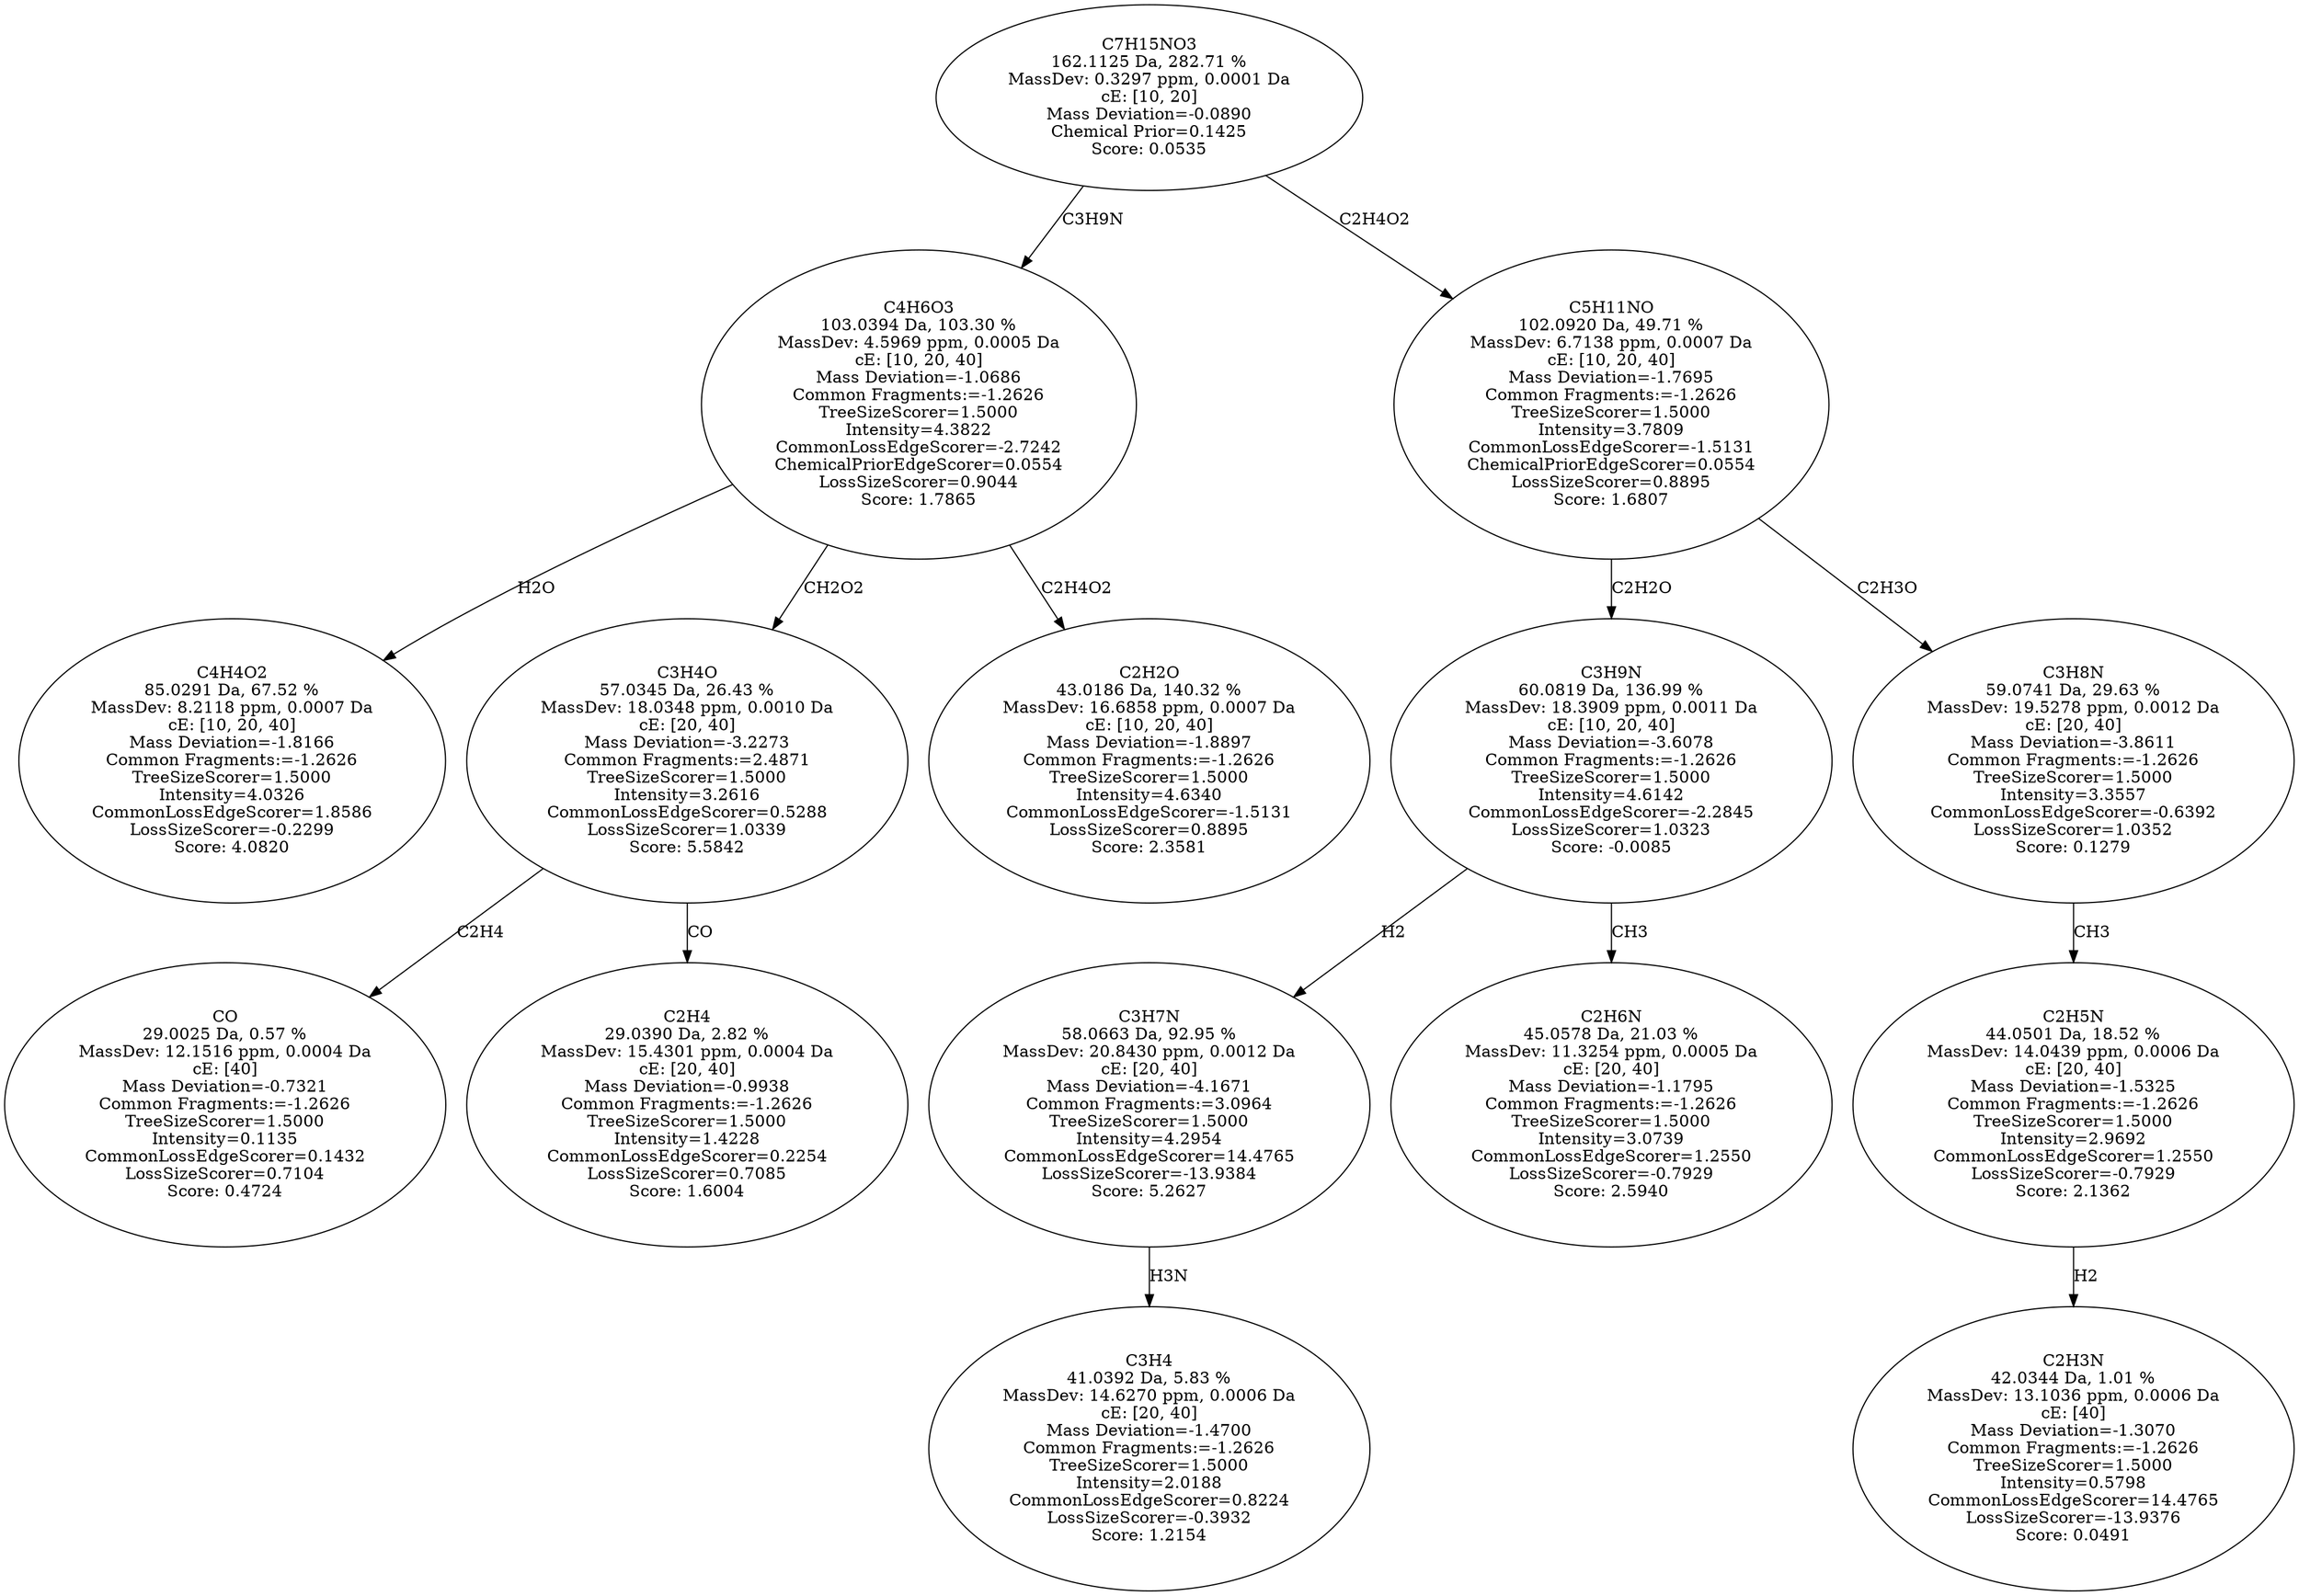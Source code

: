 strict digraph {
v1 [label="C4H4O2\n85.0291 Da, 67.52 %\nMassDev: 8.2118 ppm, 0.0007 Da\ncE: [10, 20, 40]\nMass Deviation=-1.8166\nCommon Fragments:=-1.2626\nTreeSizeScorer=1.5000\nIntensity=4.0326\nCommonLossEdgeScorer=1.8586\nLossSizeScorer=-0.2299\nScore: 4.0820"];
v2 [label="CO\n29.0025 Da, 0.57 %\nMassDev: 12.1516 ppm, 0.0004 Da\ncE: [40]\nMass Deviation=-0.7321\nCommon Fragments:=-1.2626\nTreeSizeScorer=1.5000\nIntensity=0.1135\nCommonLossEdgeScorer=0.1432\nLossSizeScorer=0.7104\nScore: 0.4724"];
v3 [label="C2H4\n29.0390 Da, 2.82 %\nMassDev: 15.4301 ppm, 0.0004 Da\ncE: [20, 40]\nMass Deviation=-0.9938\nCommon Fragments:=-1.2626\nTreeSizeScorer=1.5000\nIntensity=1.4228\nCommonLossEdgeScorer=0.2254\nLossSizeScorer=0.7085\nScore: 1.6004"];
v4 [label="C3H4O\n57.0345 Da, 26.43 %\nMassDev: 18.0348 ppm, 0.0010 Da\ncE: [20, 40]\nMass Deviation=-3.2273\nCommon Fragments:=2.4871\nTreeSizeScorer=1.5000\nIntensity=3.2616\nCommonLossEdgeScorer=0.5288\nLossSizeScorer=1.0339\nScore: 5.5842"];
v5 [label="C2H2O\n43.0186 Da, 140.32 %\nMassDev: 16.6858 ppm, 0.0007 Da\ncE: [10, 20, 40]\nMass Deviation=-1.8897\nCommon Fragments:=-1.2626\nTreeSizeScorer=1.5000\nIntensity=4.6340\nCommonLossEdgeScorer=-1.5131\nLossSizeScorer=0.8895\nScore: 2.3581"];
v6 [label="C4H6O3\n103.0394 Da, 103.30 %\nMassDev: 4.5969 ppm, 0.0005 Da\ncE: [10, 20, 40]\nMass Deviation=-1.0686\nCommon Fragments:=-1.2626\nTreeSizeScorer=1.5000\nIntensity=4.3822\nCommonLossEdgeScorer=-2.7242\nChemicalPriorEdgeScorer=0.0554\nLossSizeScorer=0.9044\nScore: 1.7865"];
v7 [label="C3H4\n41.0392 Da, 5.83 %\nMassDev: 14.6270 ppm, 0.0006 Da\ncE: [20, 40]\nMass Deviation=-1.4700\nCommon Fragments:=-1.2626\nTreeSizeScorer=1.5000\nIntensity=2.0188\nCommonLossEdgeScorer=0.8224\nLossSizeScorer=-0.3932\nScore: 1.2154"];
v8 [label="C3H7N\n58.0663 Da, 92.95 %\nMassDev: 20.8430 ppm, 0.0012 Da\ncE: [20, 40]\nMass Deviation=-4.1671\nCommon Fragments:=3.0964\nTreeSizeScorer=1.5000\nIntensity=4.2954\nCommonLossEdgeScorer=14.4765\nLossSizeScorer=-13.9384\nScore: 5.2627"];
v9 [label="C2H6N\n45.0578 Da, 21.03 %\nMassDev: 11.3254 ppm, 0.0005 Da\ncE: [20, 40]\nMass Deviation=-1.1795\nCommon Fragments:=-1.2626\nTreeSizeScorer=1.5000\nIntensity=3.0739\nCommonLossEdgeScorer=1.2550\nLossSizeScorer=-0.7929\nScore: 2.5940"];
v10 [label="C3H9N\n60.0819 Da, 136.99 %\nMassDev: 18.3909 ppm, 0.0011 Da\ncE: [10, 20, 40]\nMass Deviation=-3.6078\nCommon Fragments:=-1.2626\nTreeSizeScorer=1.5000\nIntensity=4.6142\nCommonLossEdgeScorer=-2.2845\nLossSizeScorer=1.0323\nScore: -0.0085"];
v11 [label="C2H3N\n42.0344 Da, 1.01 %\nMassDev: 13.1036 ppm, 0.0006 Da\ncE: [40]\nMass Deviation=-1.3070\nCommon Fragments:=-1.2626\nTreeSizeScorer=1.5000\nIntensity=0.5798\nCommonLossEdgeScorer=14.4765\nLossSizeScorer=-13.9376\nScore: 0.0491"];
v12 [label="C2H5N\n44.0501 Da, 18.52 %\nMassDev: 14.0439 ppm, 0.0006 Da\ncE: [20, 40]\nMass Deviation=-1.5325\nCommon Fragments:=-1.2626\nTreeSizeScorer=1.5000\nIntensity=2.9692\nCommonLossEdgeScorer=1.2550\nLossSizeScorer=-0.7929\nScore: 2.1362"];
v13 [label="C3H8N\n59.0741 Da, 29.63 %\nMassDev: 19.5278 ppm, 0.0012 Da\ncE: [20, 40]\nMass Deviation=-3.8611\nCommon Fragments:=-1.2626\nTreeSizeScorer=1.5000\nIntensity=3.3557\nCommonLossEdgeScorer=-0.6392\nLossSizeScorer=1.0352\nScore: 0.1279"];
v14 [label="C5H11NO\n102.0920 Da, 49.71 %\nMassDev: 6.7138 ppm, 0.0007 Da\ncE: [10, 20, 40]\nMass Deviation=-1.7695\nCommon Fragments:=-1.2626\nTreeSizeScorer=1.5000\nIntensity=3.7809\nCommonLossEdgeScorer=-1.5131\nChemicalPriorEdgeScorer=0.0554\nLossSizeScorer=0.8895\nScore: 1.6807"];
v15 [label="C7H15NO3\n162.1125 Da, 282.71 %\nMassDev: 0.3297 ppm, 0.0001 Da\ncE: [10, 20]\nMass Deviation=-0.0890\nChemical Prior=0.1425\nScore: 0.0535"];
v6 -> v1 [label="H2O"];
v4 -> v2 [label="C2H4"];
v4 -> v3 [label="CO"];
v6 -> v4 [label="CH2O2"];
v6 -> v5 [label="C2H4O2"];
v15 -> v6 [label="C3H9N"];
v8 -> v7 [label="H3N"];
v10 -> v8 [label="H2"];
v10 -> v9 [label="CH3"];
v14 -> v10 [label="C2H2O"];
v12 -> v11 [label="H2"];
v13 -> v12 [label="CH3"];
v14 -> v13 [label="C2H3O"];
v15 -> v14 [label="C2H4O2"];
}